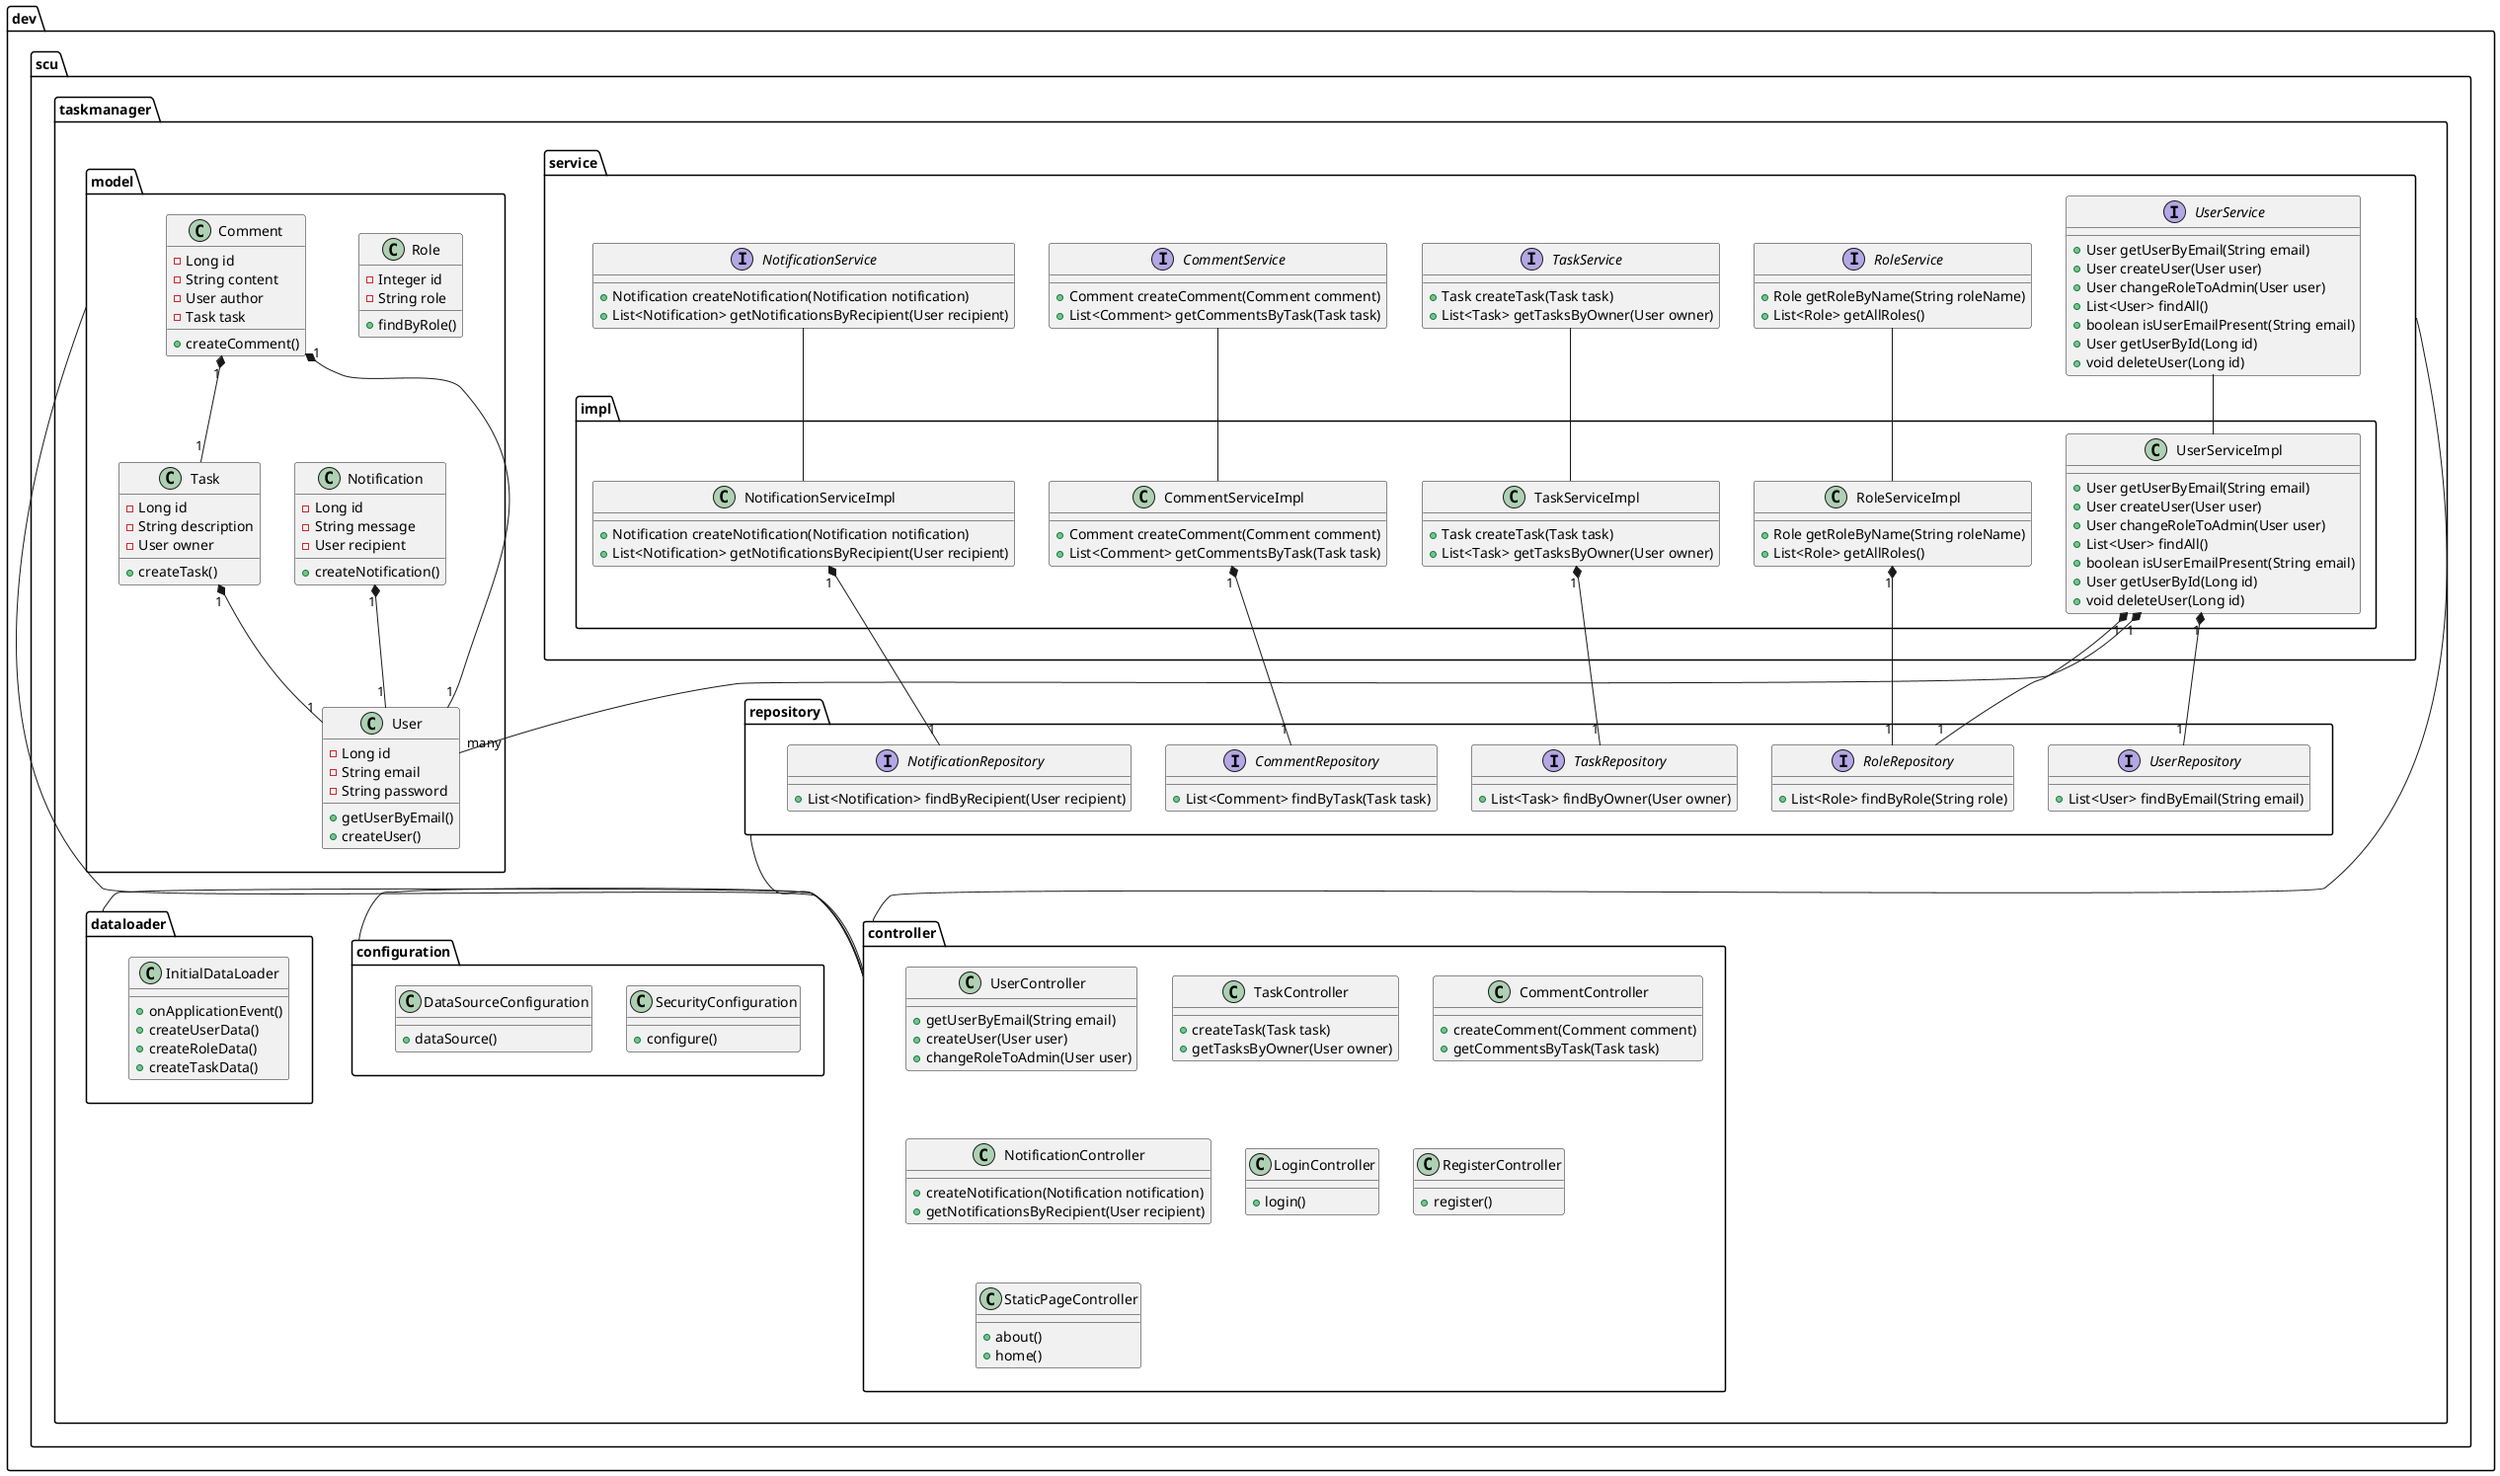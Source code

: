 @startuml

' Package for model classes
package dev.scu.taskmanager.model {
    class User {
        - Long id
        - String email
        - String password
        + getUserByEmail()
        + createUser()
    }

    class Role {
        - Integer id
        - String role
        + findByRole()
    }

    class Task {
        - Long id
        - String description
        - User owner
        + createTask()
    }

    class Comment {
        - Long id
        - String content
        - User author
        - Task task
        + createComment()
    }

    class Notification {
        - Long id
        - String message
        - User recipient
        + createNotification()
    }
}

' Package for repository interfaces
package dev.scu.taskmanager.repository {
    interface UserRepository {
        + List<User> findByEmail(String email)
    }

    interface RoleRepository {
        + List<Role> findByRole(String role)
    }

    interface TaskRepository {
        + List<Task> findByOwner(User owner)
    }

    interface CommentRepository {
        + List<Comment> findByTask(Task task)
    }

    interface NotificationRepository {
        + List<Notification> findByRecipient(User recipient)
    }
}

' Package for service interfaces
package dev.scu.taskmanager.service {
    interface UserService {
        + User getUserByEmail(String email)
        + User createUser(User user)
        + User changeRoleToAdmin(User user)
        + List<User> findAll()
        + boolean isUserEmailPresent(String email)
        + User getUserById(Long id)
        + void deleteUser(Long id)
    }

    interface RoleService {
        + Role getRoleByName(String roleName)
        + List<Role> getAllRoles()
    }

    interface TaskService {
        + Task createTask(Task task)
        + List<Task> getTasksByOwner(User owner)
    }

    interface CommentService {
        + Comment createComment(Comment comment)
        + List<Comment> getCommentsByTask(Task task)
    }

    interface NotificationService {
        + Notification createNotification(Notification notification)
        + List<Notification> getNotificationsByRecipient(User recipient)
    }
}

' Package for service implementations
package dev.scu.taskmanager.service.impl {
    class UserServiceImpl {
        + User getUserByEmail(String email)
        + User createUser(User user)
        + User changeRoleToAdmin(User user)
        + List<User> findAll()
        + boolean isUserEmailPresent(String email)
        + User getUserById(Long id)
        + void deleteUser(Long id)
    }

    class RoleServiceImpl {
        + Role getRoleByName(String roleName)
        + List<Role> getAllRoles()
    }

    class TaskServiceImpl {
        + Task createTask(Task task)
        + List<Task> getTasksByOwner(User owner)
    }

    class CommentServiceImpl {
        + Comment createComment(Comment comment)
        + List<Comment> getCommentsByTask(Task task)
    }

    class NotificationServiceImpl {
        + Notification createNotification(Notification notification)
        + List<Notification> getNotificationsByRecipient(User recipient)
    }
}

' Define relationships
UserServiceImpl "1" *-- "1" UserRepository
UserServiceImpl "1" *-- "1" RoleRepository
UserServiceImpl "1" *-- "many" User
RoleServiceImpl "1" *-- "1" RoleRepository
TaskServiceImpl "1" *-- "1" TaskRepository
Task "1" *-- "1" User
CommentServiceImpl "1" *-- "1" CommentRepository
NotificationServiceImpl "1" *-- "1" NotificationRepository
Comment "1" *-- "1" User
Comment "1" *-- "1" Task
Notification "1" *-- "1" User

' Layout directive to place service implementations below their interfaces
UserService -down- UserServiceImpl
RoleService -down- RoleServiceImpl
TaskService -down- TaskServiceImpl
CommentService -down- CommentServiceImpl
NotificationService -down- NotificationServiceImpl

' Package for controller classes
package dev.scu.taskmanager.controller {
    class UserController {
        + getUserByEmail(String email)
        + createUser(User user)
        + changeRoleToAdmin(User user)
    }

    class TaskController {
        + createTask(Task task)
        + getTasksByOwner(User owner)
    }

    class CommentController {
        + createComment(Comment comment)
        + getCommentsByTask(Task task)
    }

    class NotificationController {
        + createNotification(Notification notification)
        + getNotificationsByRecipient(User recipient)
    }

    class LoginController {
        + login()
    }

    class RegisterController {
        + register()
    }

    class StaticPageController {
        + about()
        + home()
    }
}

' Package for configuration classes
package dev.scu.taskmanager.configuration {
    class SecurityConfiguration {
        + configure()
    }

    class DataSourceConfiguration {
        + dataSource()
    }
}

' Package for dataloader classes
package dev.scu.taskmanager.dataloader {
    class InitialDataLoader {
        + onApplicationEvent()
        + createUserData()
        + createRoleData()
        + createTaskData()
    }
}

' Layout directive to place certain packages below others
model -down- controller
service -down- controller
repository -down- controller

controller -right- configuration
controller -right- dataloader

@enduml
